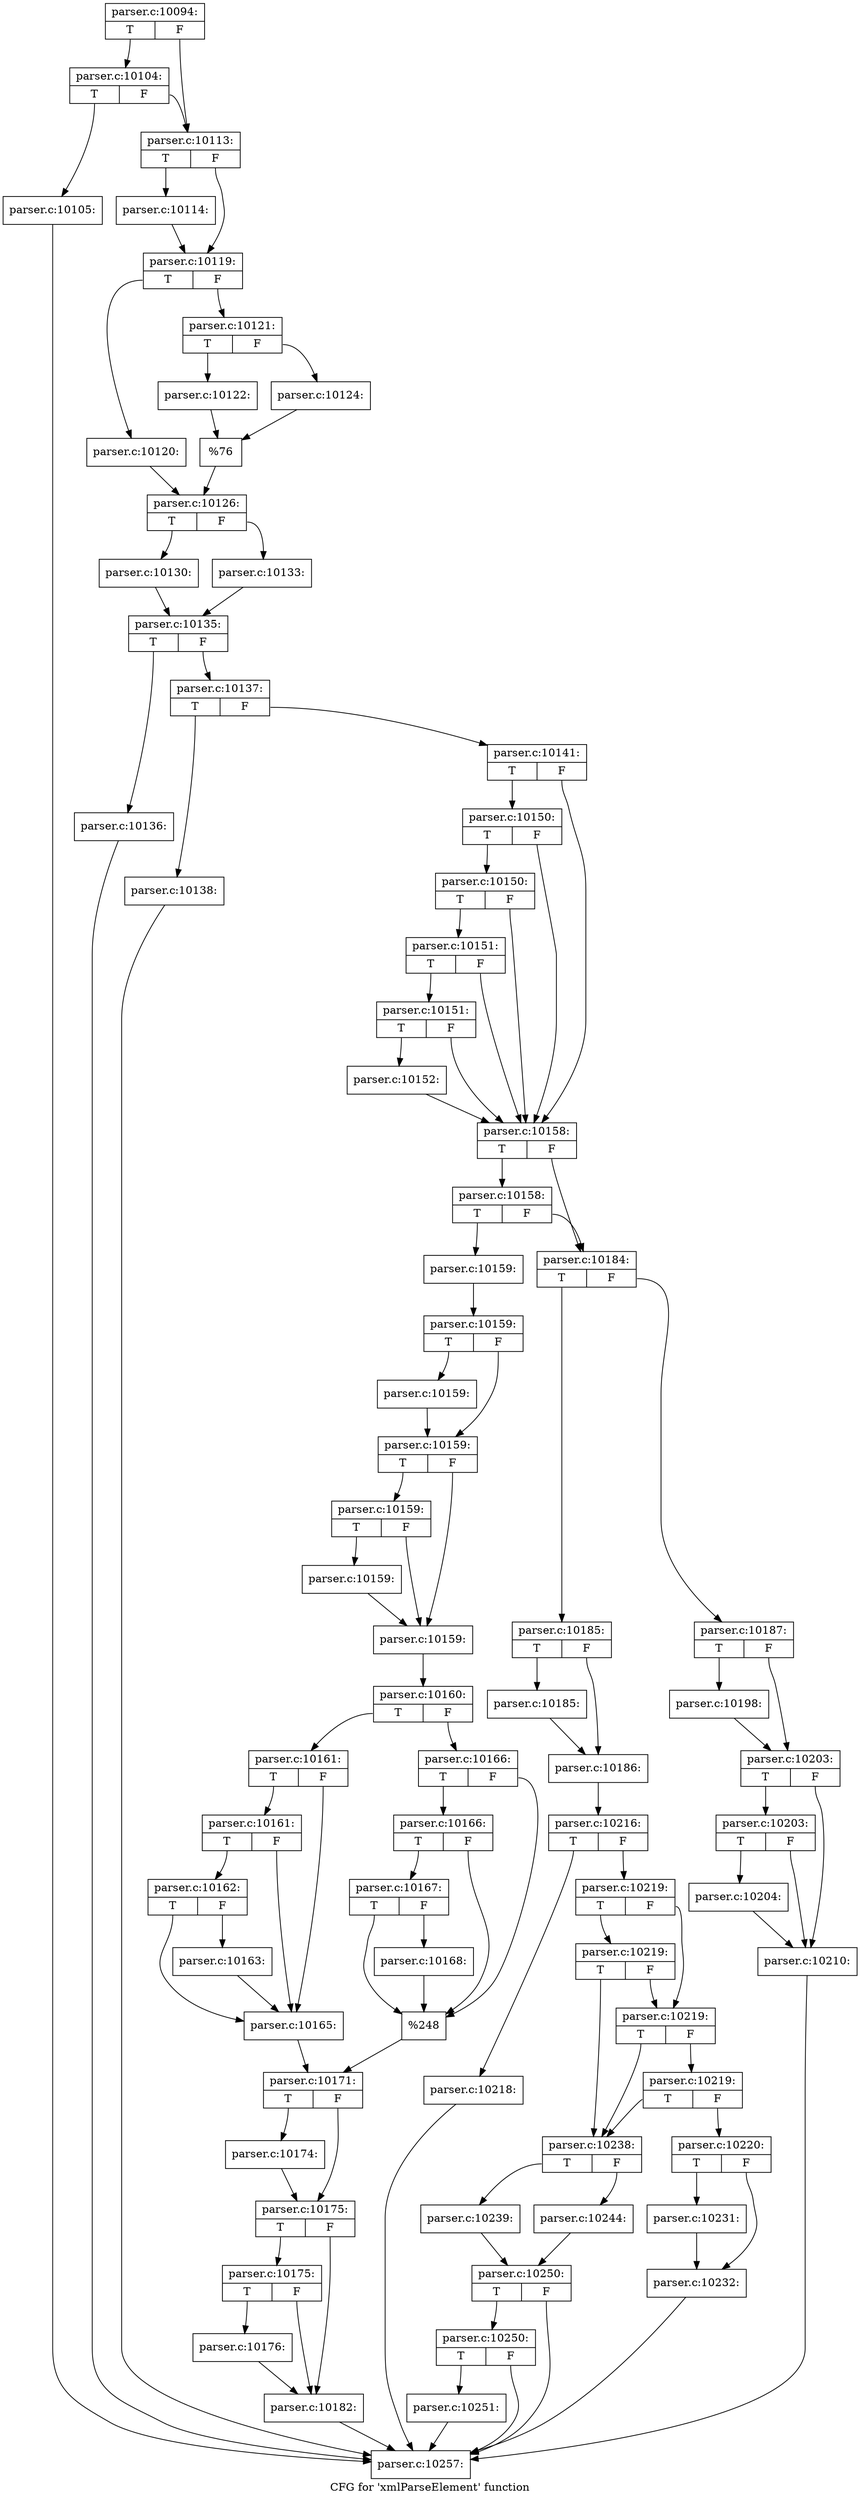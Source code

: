 digraph "CFG for 'xmlParseElement' function" {
	label="CFG for 'xmlParseElement' function";

	Node0x5d0d100 [shape=record,label="{parser.c:10094:|{<s0>T|<s1>F}}"];
	Node0x5d0d100:s0 -> Node0x5d1c320;
	Node0x5d0d100:s1 -> Node0x5d1c2d0;
	Node0x5d1c320 [shape=record,label="{parser.c:10104:|{<s0>T|<s1>F}}"];
	Node0x5d1c320:s0 -> Node0x5d1c280;
	Node0x5d1c320:s1 -> Node0x5d1c2d0;
	Node0x5d1c280 [shape=record,label="{parser.c:10105:}"];
	Node0x5d1c280 -> Node0x5d349a0;
	Node0x5d1c2d0 [shape=record,label="{parser.c:10113:|{<s0>T|<s1>F}}"];
	Node0x5d1c2d0:s0 -> Node0x5d1d1d0;
	Node0x5d1c2d0:s1 -> Node0x5d1d220;
	Node0x5d1d1d0 [shape=record,label="{parser.c:10114:}"];
	Node0x5d1d1d0 -> Node0x5d1d220;
	Node0x5d1d220 [shape=record,label="{parser.c:10119:|{<s0>T|<s1>F}}"];
	Node0x5d1d220:s0 -> Node0x5d1e8b0;
	Node0x5d1d220:s1 -> Node0x5d1e950;
	Node0x5d1e8b0 [shape=record,label="{parser.c:10120:}"];
	Node0x5d1e8b0 -> Node0x5d1e900;
	Node0x5d1e950 [shape=record,label="{parser.c:10121:|{<s0>T|<s1>F}}"];
	Node0x5d1e950:s0 -> Node0x5d1f570;
	Node0x5d1e950:s1 -> Node0x5d1f8e0;
	Node0x5d1f570 [shape=record,label="{parser.c:10122:}"];
	Node0x5d1f570 -> Node0x5d1f890;
	Node0x5d1f8e0 [shape=record,label="{parser.c:10124:}"];
	Node0x5d1f8e0 -> Node0x5d1f890;
	Node0x5d1f890 [shape=record,label="{%76}"];
	Node0x5d1f890 -> Node0x5d1e900;
	Node0x5d1e900 [shape=record,label="{parser.c:10126:|{<s0>T|<s1>F}}"];
	Node0x5d1e900:s0 -> Node0x5d205a0;
	Node0x5d1e900:s1 -> Node0x5d20640;
	Node0x5d205a0 [shape=record,label="{parser.c:10130:}"];
	Node0x5d205a0 -> Node0x5d205f0;
	Node0x5d20640 [shape=record,label="{parser.c:10133:}"];
	Node0x5d20640 -> Node0x5d205f0;
	Node0x5d205f0 [shape=record,label="{parser.c:10135:|{<s0>T|<s1>F}}"];
	Node0x5d205f0:s0 -> Node0x5d20e50;
	Node0x5d205f0:s1 -> Node0x5d21390;
	Node0x5d20e50 [shape=record,label="{parser.c:10136:}"];
	Node0x5d20e50 -> Node0x5d349a0;
	Node0x5d21390 [shape=record,label="{parser.c:10137:|{<s0>T|<s1>F}}"];
	Node0x5d21390:s0 -> Node0x5d21740;
	Node0x5d21390:s1 -> Node0x5d21790;
	Node0x5d21740 [shape=record,label="{parser.c:10138:}"];
	Node0x5d21740 -> Node0x5d349a0;
	Node0x5d21790 [shape=record,label="{parser.c:10141:|{<s0>T|<s1>F}}"];
	Node0x5d21790:s0 -> Node0x5d22540;
	Node0x5d21790:s1 -> Node0x5d22400;
	Node0x5d22540 [shape=record,label="{parser.c:10150:|{<s0>T|<s1>F}}"];
	Node0x5d22540:s0 -> Node0x5d224f0;
	Node0x5d22540:s1 -> Node0x5d22400;
	Node0x5d224f0 [shape=record,label="{parser.c:10150:|{<s0>T|<s1>F}}"];
	Node0x5d224f0:s0 -> Node0x5d224a0;
	Node0x5d224f0:s1 -> Node0x5d22400;
	Node0x5d224a0 [shape=record,label="{parser.c:10151:|{<s0>T|<s1>F}}"];
	Node0x5d224a0:s0 -> Node0x5d22450;
	Node0x5d224a0:s1 -> Node0x5d22400;
	Node0x5d22450 [shape=record,label="{parser.c:10151:|{<s0>T|<s1>F}}"];
	Node0x5d22450:s0 -> Node0x5d21e30;
	Node0x5d22450:s1 -> Node0x5d22400;
	Node0x5d21e30 [shape=record,label="{parser.c:10152:}"];
	Node0x5d21e30 -> Node0x5d22400;
	Node0x5d22400 [shape=record,label="{parser.c:10158:|{<s0>T|<s1>F}}"];
	Node0x5d22400:s0 -> Node0x5d24270;
	Node0x5d22400:s1 -> Node0x5d24220;
	Node0x5d24270 [shape=record,label="{parser.c:10158:|{<s0>T|<s1>F}}"];
	Node0x5d24270:s0 -> Node0x5d23ba0;
	Node0x5d24270:s1 -> Node0x5d24220;
	Node0x5d23ba0 [shape=record,label="{parser.c:10159:}"];
	Node0x5d23ba0 -> Node0x5d24cb0;
	Node0x5d24cb0 [shape=record,label="{parser.c:10159:|{<s0>T|<s1>F}}"];
	Node0x5d24cb0:s0 -> Node0x5d25660;
	Node0x5d24cb0:s1 -> Node0x5d256b0;
	Node0x5d25660 [shape=record,label="{parser.c:10159:}"];
	Node0x5d25660 -> Node0x5d256b0;
	Node0x5d256b0 [shape=record,label="{parser.c:10159:|{<s0>T|<s1>F}}"];
	Node0x5d256b0:s0 -> Node0x5d25d50;
	Node0x5d256b0:s1 -> Node0x5d25d00;
	Node0x5d25d50 [shape=record,label="{parser.c:10159:|{<s0>T|<s1>F}}"];
	Node0x5d25d50:s0 -> Node0x5d25cb0;
	Node0x5d25d50:s1 -> Node0x5d25d00;
	Node0x5d25cb0 [shape=record,label="{parser.c:10159:}"];
	Node0x5d25cb0 -> Node0x5d25d00;
	Node0x5d25d00 [shape=record,label="{parser.c:10159:}"];
	Node0x5d25d00 -> Node0x5d24c10;
	Node0x5d24c10 [shape=record,label="{parser.c:10160:|{<s0>T|<s1>F}}"];
	Node0x5d24c10:s0 -> Node0x5d24c60;
	Node0x5d24c10:s1 -> Node0x5d267d0;
	Node0x5d24c60 [shape=record,label="{parser.c:10161:|{<s0>T|<s1>F}}"];
	Node0x5d24c60:s0 -> Node0x5d26c40;
	Node0x5d24c60:s1 -> Node0x5d26b70;
	Node0x5d26c40 [shape=record,label="{parser.c:10161:|{<s0>T|<s1>F}}"];
	Node0x5d26c40:s0 -> Node0x5d26bc0;
	Node0x5d26c40:s1 -> Node0x5d26b70;
	Node0x5d26bc0 [shape=record,label="{parser.c:10162:|{<s0>T|<s1>F}}"];
	Node0x5d26bc0:s0 -> Node0x5d26b70;
	Node0x5d26bc0:s1 -> Node0x5d26b20;
	Node0x5d26b20 [shape=record,label="{parser.c:10163:}"];
	Node0x5d26b20 -> Node0x5d26b70;
	Node0x5d26b70 [shape=record,label="{parser.c:10165:}"];
	Node0x5d26b70 -> Node0x5d26780;
	Node0x5d267d0 [shape=record,label="{parser.c:10166:|{<s0>T|<s1>F}}"];
	Node0x5d267d0:s0 -> Node0x5d28180;
	Node0x5d267d0:s1 -> Node0x5d280b0;
	Node0x5d28180 [shape=record,label="{parser.c:10166:|{<s0>T|<s1>F}}"];
	Node0x5d28180:s0 -> Node0x5d28100;
	Node0x5d28180:s1 -> Node0x5d280b0;
	Node0x5d28100 [shape=record,label="{parser.c:10167:|{<s0>T|<s1>F}}"];
	Node0x5d28100:s0 -> Node0x5d280b0;
	Node0x5d28100:s1 -> Node0x5d28060;
	Node0x5d28060 [shape=record,label="{parser.c:10168:}"];
	Node0x5d28060 -> Node0x5d280b0;
	Node0x5d280b0 [shape=record,label="{%248}"];
	Node0x5d280b0 -> Node0x5d26780;
	Node0x5d26780 [shape=record,label="{parser.c:10171:|{<s0>T|<s1>F}}"];
	Node0x5d26780:s0 -> Node0x5d296f0;
	Node0x5d26780:s1 -> Node0x5d29740;
	Node0x5d296f0 [shape=record,label="{parser.c:10174:}"];
	Node0x5d296f0 -> Node0x5d29740;
	Node0x5d29740 [shape=record,label="{parser.c:10175:|{<s0>T|<s1>F}}"];
	Node0x5d29740:s0 -> Node0x5d2a6d0;
	Node0x5d29740:s1 -> Node0x5d2a440;
	Node0x5d2a6d0 [shape=record,label="{parser.c:10175:|{<s0>T|<s1>F}}"];
	Node0x5d2a6d0:s0 -> Node0x5d2a110;
	Node0x5d2a6d0:s1 -> Node0x5d2a440;
	Node0x5d2a110 [shape=record,label="{parser.c:10176:}"];
	Node0x5d2a110 -> Node0x5d2a440;
	Node0x5d2a440 [shape=record,label="{parser.c:10182:}"];
	Node0x5d2a440 -> Node0x5d349a0;
	Node0x5d24220 [shape=record,label="{parser.c:10184:|{<s0>T|<s1>F}}"];
	Node0x5d24220:s0 -> Node0x5d2c270;
	Node0x5d24220:s1 -> Node0x5d2c5b0;
	Node0x5d2c270 [shape=record,label="{parser.c:10185:|{<s0>T|<s1>F}}"];
	Node0x5d2c270:s0 -> Node0x5d2d390;
	Node0x5d2c270:s1 -> Node0x5d2d3e0;
	Node0x5d2d390 [shape=record,label="{parser.c:10185:}"];
	Node0x5d2d390 -> Node0x5d2d3e0;
	Node0x5d2d3e0 [shape=record,label="{parser.c:10186:}"];
	Node0x5d2d3e0 -> Node0x5d2c4a0;
	Node0x5d2c5b0 [shape=record,label="{parser.c:10187:|{<s0>T|<s1>F}}"];
	Node0x5d2c5b0:s0 -> Node0x5d2e0b0;
	Node0x5d2c5b0:s1 -> Node0x5d2e3e0;
	Node0x5d2e0b0 [shape=record,label="{parser.c:10198:}"];
	Node0x5d2e0b0 -> Node0x5d2e3e0;
	Node0x5d2e3e0 [shape=record,label="{parser.c:10203:|{<s0>T|<s1>F}}"];
	Node0x5d2e3e0:s0 -> Node0x5d2f200;
	Node0x5d2e3e0:s1 -> Node0x5d2f1b0;
	Node0x5d2f200 [shape=record,label="{parser.c:10203:|{<s0>T|<s1>F}}"];
	Node0x5d2f200:s0 -> Node0x5d2f160;
	Node0x5d2f200:s1 -> Node0x5d2f1b0;
	Node0x5d2f160 [shape=record,label="{parser.c:10204:}"];
	Node0x5d2f160 -> Node0x5d2f1b0;
	Node0x5d2f1b0 [shape=record,label="{parser.c:10210:}"];
	Node0x5d2f1b0 -> Node0x5d349a0;
	Node0x5d2c4a0 [shape=record,label="{parser.c:10216:|{<s0>T|<s1>F}}"];
	Node0x5d2c4a0:s0 -> Node0x5d310b0;
	Node0x5d2c4a0:s1 -> Node0x5d31100;
	Node0x5d310b0 [shape=record,label="{parser.c:10218:}"];
	Node0x5d310b0 -> Node0x5d349a0;
	Node0x5d31100 [shape=record,label="{parser.c:10219:|{<s0>T|<s1>F}}"];
	Node0x5d31100:s0 -> Node0x5d31710;
	Node0x5d31100:s1 -> Node0x5d316c0;
	Node0x5d31710 [shape=record,label="{parser.c:10219:|{<s0>T|<s1>F}}"];
	Node0x5d31710:s0 -> Node0x5d315f0;
	Node0x5d31710:s1 -> Node0x5d316c0;
	Node0x5d316c0 [shape=record,label="{parser.c:10219:|{<s0>T|<s1>F}}"];
	Node0x5d316c0:s0 -> Node0x5d315f0;
	Node0x5d316c0:s1 -> Node0x5d31640;
	Node0x5d31640 [shape=record,label="{parser.c:10219:|{<s0>T|<s1>F}}"];
	Node0x5d31640:s0 -> Node0x5d315f0;
	Node0x5d31640:s1 -> Node0x5d315a0;
	Node0x5d315a0 [shape=record,label="{parser.c:10220:|{<s0>T|<s1>F}}"];
	Node0x5d315a0:s0 -> Node0x5d33190;
	Node0x5d315a0:s1 -> Node0x5d331e0;
	Node0x5d33190 [shape=record,label="{parser.c:10231:}"];
	Node0x5d33190 -> Node0x5d331e0;
	Node0x5d331e0 [shape=record,label="{parser.c:10232:}"];
	Node0x5d331e0 -> Node0x5d349a0;
	Node0x5d315f0 [shape=record,label="{parser.c:10238:|{<s0>T|<s1>F}}"];
	Node0x5d315f0:s0 -> Node0x5d33c30;
	Node0x5d315f0:s1 -> Node0x5d33cd0;
	Node0x5d33c30 [shape=record,label="{parser.c:10239:}"];
	Node0x5d33c30 -> Node0x5d33c80;
	Node0x5d33cd0 [shape=record,label="{parser.c:10244:}"];
	Node0x5d33cd0 -> Node0x5d33c80;
	Node0x5d33c80 [shape=record,label="{parser.c:10250:|{<s0>T|<s1>F}}"];
	Node0x5d33c80:s0 -> Node0x5d35160;
	Node0x5d33c80:s1 -> Node0x5d349a0;
	Node0x5d35160 [shape=record,label="{parser.c:10250:|{<s0>T|<s1>F}}"];
	Node0x5d35160:s0 -> Node0x5d34670;
	Node0x5d35160:s1 -> Node0x5d349a0;
	Node0x5d34670 [shape=record,label="{parser.c:10251:}"];
	Node0x5d34670 -> Node0x5d349a0;
	Node0x5d349a0 [shape=record,label="{parser.c:10257:}"];
}

